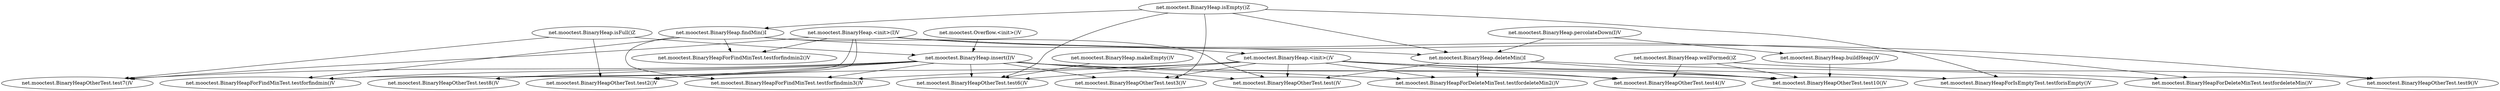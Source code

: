 digraph method {
    "net.mooctest.BinaryHeap.isFull()Z" -> "net.mooctest.BinaryHeap.insert(I)V";
    "net.mooctest.BinaryHeap.isFull()Z" -> "net.mooctest.BinaryHeapOtherTest.test7()V";
    "net.mooctest.BinaryHeap.isFull()Z" -> "net.mooctest.BinaryHeapOtherTest.test2()V";
    "net.mooctest.BinaryHeap.percolateDown(I)V" -> "net.mooctest.BinaryHeap.buildHeap()V";
    "net.mooctest.BinaryHeap.percolateDown(I)V" -> "net.mooctest.BinaryHeap.deleteMin()I";
    "net.mooctest.BinaryHeap.insert(I)V" -> "net.mooctest.BinaryHeapOtherTest.test3()V";
    "net.mooctest.BinaryHeap.insert(I)V" -> "net.mooctest.BinaryHeapOtherTest.test6()V";
    "net.mooctest.BinaryHeap.insert(I)V" -> "net.mooctest.BinaryHeapForDeleteMinTest.testfordeleteMin2()V";
    "net.mooctest.BinaryHeap.insert(I)V" -> "net.mooctest.BinaryHeapOtherTest.test10()V";
    "net.mooctest.BinaryHeap.insert(I)V" -> "net.mooctest.BinaryHeapOtherTest.test4()V";
    "net.mooctest.BinaryHeap.insert(I)V" -> "net.mooctest.BinaryHeapOtherTest.test7()V";
    "net.mooctest.BinaryHeap.insert(I)V" -> "net.mooctest.BinaryHeapOtherTest.test()V";
    "net.mooctest.BinaryHeap.insert(I)V" -> "net.mooctest.BinaryHeapOtherTest.test2()V";
    "net.mooctest.BinaryHeap.insert(I)V" -> "net.mooctest.BinaryHeapForFindMinTest.testforfindmin3()V";
    "net.mooctest.BinaryHeap.insert(I)V" -> "net.mooctest.BinaryHeapForFindMinTest.testforfindmin()V";
    "net.mooctest.BinaryHeap.insert(I)V" -> "net.mooctest.BinaryHeapOtherTest.test8()V";
    "net.mooctest.BinaryHeap.wellFormed()Z" -> "net.mooctest.BinaryHeapOtherTest.test9()V";
    "net.mooctest.BinaryHeap.wellFormed()Z" -> "net.mooctest.BinaryHeapOtherTest.test10()V";
    "net.mooctest.BinaryHeap.wellFormed()Z" -> "net.mooctest.BinaryHeapOtherTest.test4()V";
    "net.mooctest.BinaryHeap.<init>()V" -> "net.mooctest.BinaryHeapOtherTest.test3()V";
    "net.mooctest.BinaryHeap.<init>()V" -> "net.mooctest.BinaryHeapForIsEmptyTest.testforisEmpty()V";
    "net.mooctest.BinaryHeap.<init>()V" -> "net.mooctest.BinaryHeapOtherTest.test6()V";
    "net.mooctest.BinaryHeap.<init>()V" -> "net.mooctest.BinaryHeapForDeleteMinTest.testfordeleteMin2()V";
    "net.mooctest.BinaryHeap.<init>()V" -> "net.mooctest.BinaryHeapOtherTest.test10()V";
    "net.mooctest.BinaryHeap.<init>()V" -> "net.mooctest.BinaryHeapOtherTest.test4()V";
    "net.mooctest.BinaryHeap.<init>()V" -> "net.mooctest.BinaryHeapOtherTest.test()V";
    "net.mooctest.BinaryHeap.<init>()V" -> "net.mooctest.BinaryHeapOtherTest.test2()V";
    "net.mooctest.BinaryHeap.<init>()V" -> "net.mooctest.BinaryHeapForFindMinTest.testforfindmin3()V";
    "net.mooctest.BinaryHeap.findMin()I" -> "net.mooctest.BinaryHeapForFindMinTest.testforfindmin2()V";
    "net.mooctest.BinaryHeap.findMin()I" -> "net.mooctest.BinaryHeapOtherTest.test()V";
    "net.mooctest.BinaryHeap.findMin()I" -> "net.mooctest.BinaryHeapForFindMinTest.testforfindmin3()V";
    "net.mooctest.BinaryHeap.findMin()I" -> "net.mooctest.BinaryHeapForFindMinTest.testforfindmin()V";
    "net.mooctest.BinaryHeap.findMin()I" -> "net.mooctest.BinaryHeap.deleteMin()I";
    "net.mooctest.BinaryHeap.<init>(I)V" -> "net.mooctest.BinaryHeapForFindMinTest.testforfindmin2()V";
    "net.mooctest.BinaryHeap.<init>(I)V" -> "net.mooctest.BinaryHeap.<init>()V";
    "net.mooctest.BinaryHeap.<init>(I)V" -> "net.mooctest.BinaryHeapOtherTest.test9()V";
    "net.mooctest.BinaryHeap.<init>(I)V" -> "net.mooctest.BinaryHeapOtherTest.test7()V";
    "net.mooctest.BinaryHeap.<init>(I)V" -> "net.mooctest.BinaryHeapForDeleteMinTest.testfordeleteMin()V";
    "net.mooctest.BinaryHeap.<init>(I)V" -> "net.mooctest.BinaryHeapForFindMinTest.testforfindmin()V";
    "net.mooctest.BinaryHeap.<init>(I)V" -> "net.mooctest.BinaryHeapOtherTest.test8()V";
    "net.mooctest.BinaryHeap.makeEmpty()V" -> "net.mooctest.BinaryHeapOtherTest.test6()V";
    "net.mooctest.BinaryHeap.buildHeap()V" -> "net.mooctest.BinaryHeapOtherTest.test10()V";
    "net.mooctest.Overflow.<init>()V" -> "net.mooctest.BinaryHeap.insert(I)V";
    "net.mooctest.BinaryHeap.deleteMin()I" -> "net.mooctest.BinaryHeapForDeleteMinTest.testfordeleteMin2()V";
    "net.mooctest.BinaryHeap.deleteMin()I" -> "net.mooctest.BinaryHeapOtherTest.test10()V";
    "net.mooctest.BinaryHeap.deleteMin()I" -> "net.mooctest.BinaryHeapOtherTest.test()V";
    "net.mooctest.BinaryHeap.deleteMin()I" -> "net.mooctest.BinaryHeapForDeleteMinTest.testfordeleteMin()V";
    "net.mooctest.BinaryHeap.isEmpty()Z" -> "net.mooctest.BinaryHeapOtherTest.test3()V";
    "net.mooctest.BinaryHeap.isEmpty()Z" -> "net.mooctest.BinaryHeapForIsEmptyTest.testforisEmpty()V";
    "net.mooctest.BinaryHeap.isEmpty()Z" -> "net.mooctest.BinaryHeapOtherTest.test6()V";
    "net.mooctest.BinaryHeap.isEmpty()Z" -> "net.mooctest.BinaryHeap.findMin()I";
    "net.mooctest.BinaryHeap.isEmpty()Z" -> "net.mooctest.BinaryHeap.deleteMin()I";
}

